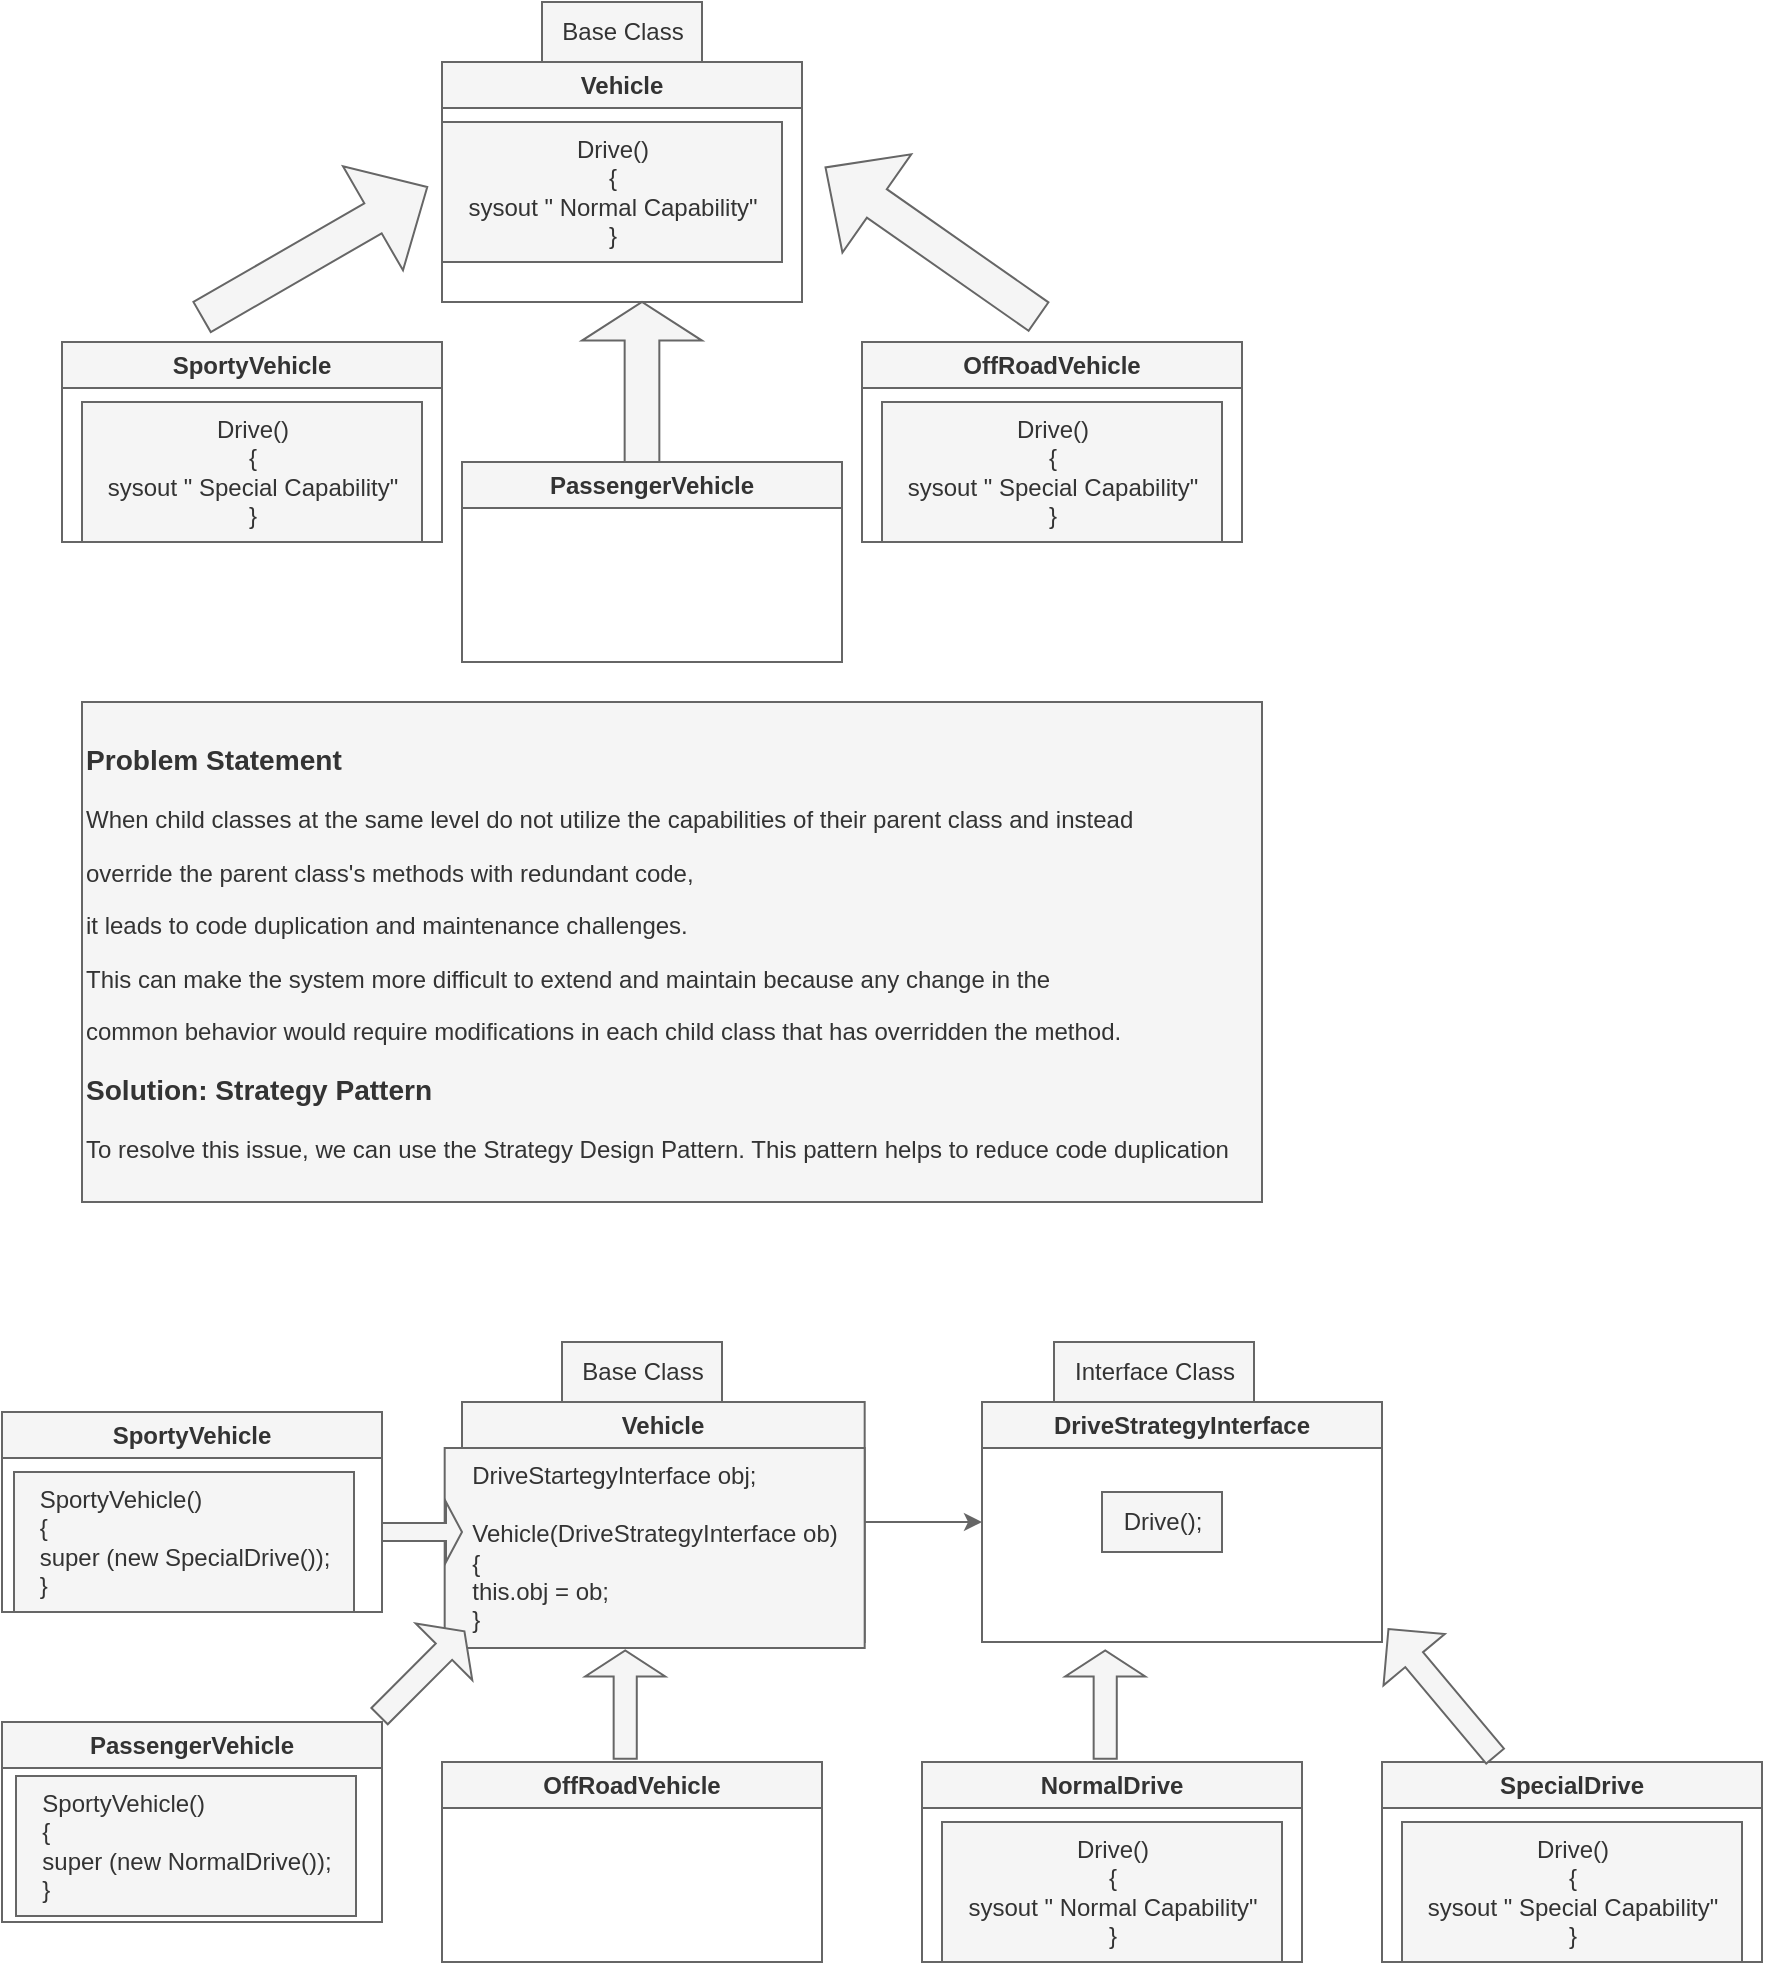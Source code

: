 <mxfile>
    <diagram id="vGlLwhx4ew_UxVJG_scc" name="Page-1">
        <mxGraphModel dx="571" dy="1527" grid="1" gridSize="10" guides="1" tooltips="1" connect="1" arrows="1" fold="1" page="1" pageScale="1" pageWidth="850" pageHeight="1100" math="0" shadow="0">
            <root>
                <mxCell id="0"/>
                <mxCell id="1" parent="0"/>
                <mxCell id="2" value="SportyVehicle" style="swimlane;whiteSpace=wrap;html=1;fillColor=#f5f5f5;fontColor=#333333;strokeColor=#666666;" vertex="1" parent="1">
                    <mxGeometry x="40" y="150" width="190" height="100" as="geometry"/>
                </mxCell>
                <mxCell id="8" value="Drive()&lt;br&gt;{&lt;br&gt;sysout &quot; Special Capability&quot;&lt;br&gt;}&lt;br&gt;" style="text;html=1;align=center;verticalAlign=middle;resizable=0;points=[];autosize=1;strokeColor=#666666;fillColor=#f5f5f5;fontColor=#333333;" vertex="1" parent="2">
                    <mxGeometry x="10" y="30" width="170" height="70" as="geometry"/>
                </mxCell>
                <mxCell id="3" value="Vehicle" style="swimlane;whiteSpace=wrap;html=1;fillColor=#f5f5f5;fontColor=#333333;strokeColor=#666666;" vertex="1" parent="1">
                    <mxGeometry x="230" y="10" width="180" height="120" as="geometry"/>
                </mxCell>
                <mxCell id="5" value="Drive()&lt;br&gt;{&lt;br&gt;sysout &quot; Normal Capability&quot;&lt;br&gt;}&lt;br&gt;" style="text;html=1;align=center;verticalAlign=middle;resizable=0;points=[];autosize=1;strokeColor=#666666;fillColor=#f5f5f5;fontColor=#333333;" vertex="1" parent="3">
                    <mxGeometry y="30" width="170" height="70" as="geometry"/>
                </mxCell>
                <mxCell id="6" value="Base Class" style="text;html=1;align=center;verticalAlign=middle;resizable=0;points=[];autosize=1;strokeColor=#666666;fillColor=#f5f5f5;fontColor=#333333;" vertex="1" parent="1">
                    <mxGeometry x="280" y="-20" width="80" height="30" as="geometry"/>
                </mxCell>
                <mxCell id="7" value="&lt;span style=&quot;color: rgba(0, 0, 0, 0); font-family: monospace; font-size: 0px; text-align: start; background-color: rgb(42, 37, 47);&quot;&gt;%3CmxGraphModel%3E%3Croot%3E%3CmxCell%20id%3D%220%22%2F%3E%3CmxCell%20id%3D%221%22%20parent%3D%220%22%2F%3E%3CmxCell%20id%3D%222%22%20value%3D%22SportyVehicle%22%20style%3D%22swimlane%3BwhiteSpace%3Dwrap%3Bhtml%3D1%3B%22%20vertex%3D%221%22%20parent%3D%221%22%3E%3CmxGeometry%20y%3D%22150%22%20width%3D%22190%22%20height%3D%22100%22%20as%3D%22geometry%22%2F%3E%3C%2FmxCell%3E%3CmxCell%20id%3D%223%22%20value%3D%22Drive()%26lt%3Bbr%26gt%3B%7B%26lt%3Bbr%26gt%3Bsysout%20%26quot%3B%20Special%20Capability%26quot%3B%26lt%3Bbr%26gt%3B%7D%26lt%3Bbr%26gt%3B%22%20style%3D%22text%3Bhtml%3D1%3Balign%3Dcenter%3BverticalAlign%3Dmiddle%3Bresizable%3D0%3Bpoints%3D%5B%5D%3Bautosize%3D1%3BstrokeColor%3Dnone%3BfillColor%3Dnone%3B%22%20vertex%3D%221%22%20parent%3D%222%22%3E%3CmxGeometry%20x%3D%2210%22%20y%3D%2230%22%20width%3D%22170%22%20height%3D%2270%22%20as%3D%22geometry%22%2F%3E%3C%2FmxCell%3E%3C%2Froot%3E%3C%2FmxGraphModel%3E&lt;/span&gt;" style="shape=singleArrow;whiteSpace=wrap;html=1;arrowWidth=0.289;arrowSize=0.241;rotation=-30;fillColor=#f5f5f5;fontColor=#333333;strokeColor=#666666;" vertex="1" parent="1">
                    <mxGeometry x="101.34" y="75" width="130" height="60" as="geometry"/>
                </mxCell>
                <mxCell id="9" value="OffRoadVehicle" style="swimlane;whiteSpace=wrap;html=1;fillColor=#f5f5f5;fontColor=#333333;strokeColor=#666666;" vertex="1" parent="1">
                    <mxGeometry x="440" y="150" width="190" height="100" as="geometry"/>
                </mxCell>
                <mxCell id="10" value="Drive()&lt;br&gt;{&lt;br&gt;sysout &quot; Special Capability&quot;&lt;br&gt;}&lt;br&gt;" style="text;html=1;align=center;verticalAlign=middle;resizable=0;points=[];autosize=1;strokeColor=#666666;fillColor=#f5f5f5;fontColor=#333333;" vertex="1" parent="9">
                    <mxGeometry x="10" y="30" width="170" height="70" as="geometry"/>
                </mxCell>
                <mxCell id="11" value="&lt;span style=&quot;color: rgba(0, 0, 0, 0); font-family: monospace; font-size: 0px; text-align: start; background-color: rgb(42, 37, 47);&quot;&gt;%3CmxGraphModel%3E%3Croot%3E%3CmxCell%20id%3D%220%22%2F%3E%3CmxCell%20id%3D%221%22%20parent%3D%220%22%2F%3E%3CmxCell%20id%3D%222%22%20value%3D%22SportyVehicle%22%20style%3D%22swimlane%3BwhiteSpace%3Dwrap%3Bhtml%3D1%3B%22%20vertex%3D%221%22%20parent%3D%221%22%3E%3CmxGeometry%20y%3D%22150%22%20width%3D%22190%22%20height%3D%22100%22%20as%3D%22geometry%22%2F%3E%3C%2FmxCell%3E%3CmxCell%20id%3D%223%22%20value%3D%22Drive()%26lt%3Bbr%26gt%3B%7B%26lt%3Bbr%26gt%3Bsysout%20%26quot%3B%20Special%20Capability%26quot%3B%26lt%3Bbr%26gt%3B%7D%26lt%3Bbr%26gt%3B%22%20style%3D%22text%3Bhtml%3D1%3Balign%3Dcenter%3BverticalAlign%3Dmiddle%3Bresizable%3D0%3Bpoints%3D%5B%5D%3Bautosize%3D1%3BstrokeColor%3Dnone%3BfillColor%3Dnone%3B%22%20vertex%3D%221%22%20parent%3D%222%22%3E%3CmxGeometry%20x%3D%2210%22%20y%3D%2230%22%20width%3D%22170%22%20height%3D%2270%22%20as%3D%22geometry%22%2F%3E%3C%2FmxCell%3E%3C%2Froot%3E%3C%2FmxGraphModel%3E&lt;/span&gt;" style="shape=singleArrow;whiteSpace=wrap;html=1;arrowWidth=0.289;arrowSize=0.241;rotation=-145;fillColor=#f5f5f5;fontColor=#333333;strokeColor=#666666;" vertex="1" parent="1">
                    <mxGeometry x="410" y="70" width="130" height="60" as="geometry"/>
                </mxCell>
                <mxCell id="12" value="PassengerVehicle" style="swimlane;whiteSpace=wrap;html=1;fillColor=#f5f5f5;fontColor=#333333;strokeColor=#666666;" vertex="1" parent="1">
                    <mxGeometry x="240" y="210" width="190" height="100" as="geometry"/>
                </mxCell>
                <mxCell id="14" value="&lt;span style=&quot;color: rgba(0, 0, 0, 0); font-family: monospace; font-size: 0px; text-align: start; background-color: rgb(42, 37, 47);&quot;&gt;%3CmxGraphModel%3E%3Croot%3E%3CmxCell%20id%3D%220%22%2F%3E%3CmxCell%20id%3D%221%22%20parent%3D%220%22%2F%3E%3CmxCell%20id%3D%222%22%20value%3D%22SportyVehicle%22%20style%3D%22swimlane%3BwhiteSpace%3Dwrap%3Bhtml%3D1%3B%22%20vertex%3D%221%22%20parent%3D%221%22%3E%3CmxGeometry%20y%3D%22150%22%20width%3D%22190%22%20height%3D%22100%22%20as%3D%22geometry%22%2F%3E%3C%2FmxCell%3E%3CmxCell%20id%3D%223%22%20value%3D%22Drive()%26lt%3Bbr%26gt%3B%7B%26lt%3Bbr%26gt%3Bsysout%20%26quot%3B%20Special%20Capability%26quot%3B%26lt%3Bbr%26gt%3B%7D%26lt%3Bbr%26gt%3B%22%20style%3D%22text%3Bhtml%3D1%3Balign%3Dcenter%3BverticalAlign%3Dmiddle%3Bresizable%3D0%3Bpoints%3D%5B%5D%3Bautosize%3D1%3BstrokeColor%3Dnone%3BfillColor%3Dnone%3B%22%20vertex%3D%221%22%20parent%3D%222%22%3E%3CmxGeometry%20x%3D%2210%22%20y%3D%2230%22%20width%3D%22170%22%20height%3D%2270%22%20as%3D%22geometry%22%2F%3E%3C%2FmxCell%3E%3C%2Froot%3E%3C%2FmxGraphModel%3E&lt;/span&gt;" style="shape=singleArrow;whiteSpace=wrap;html=1;arrowWidth=0.289;arrowSize=0.241;rotation=-90;fillColor=#f5f5f5;fontColor=#333333;strokeColor=#666666;" vertex="1" parent="1">
                    <mxGeometry x="290" y="140" width="80" height="60" as="geometry"/>
                </mxCell>
                <mxCell id="15" value="&lt;h3&gt;Problem Statement&lt;/h3&gt;&lt;p&gt;When child classes at the same level do not utilize the capabilities of their parent class and instead&amp;nbsp;&lt;/p&gt;&lt;p&gt;override the parent class's methods with redundant code,&amp;nbsp;&lt;/p&gt;&lt;p&gt;it leads to code duplication and maintenance challenges.&amp;nbsp;&lt;/p&gt;&lt;p&gt;This can make the system more difficult to extend and maintain because any change in the&amp;nbsp;&lt;/p&gt;&lt;p&gt;common behavior would require modifications in each child class that has overridden the method.&lt;/p&gt;&lt;h3&gt;Solution: Strategy Pattern&lt;/h3&gt;&lt;p&gt;To resolve this issue, we can use the Strategy Design Pattern. This pattern helps to reduce code duplication&lt;/p&gt;" style="text;html=1;align=left;verticalAlign=middle;resizable=0;points=[];autosize=1;strokeColor=#666666;fillColor=#f5f5f5;fontColor=#333333;" vertex="1" parent="1">
                    <mxGeometry x="50" y="330" width="590" height="250" as="geometry"/>
                </mxCell>
                <mxCell id="16" value="SportyVehicle" style="swimlane;whiteSpace=wrap;html=1;fillColor=#f5f5f5;fontColor=#333333;strokeColor=#666666;" vertex="1" parent="1">
                    <mxGeometry x="10" y="685" width="190" height="100" as="geometry"/>
                </mxCell>
                <mxCell id="18" value="Vehicle" style="swimlane;whiteSpace=wrap;html=1;fillColor=#f5f5f5;fontColor=#333333;strokeColor=#666666;" vertex="1" parent="1">
                    <mxGeometry x="240" y="680" width="201.34" height="120" as="geometry"/>
                </mxCell>
                <mxCell id="19" value="&lt;div style=&quot;text-align: left;&quot;&gt;&lt;span style=&quot;background-color: initial;&quot;&gt;DriveStartegyInterface obj;&lt;/span&gt;&lt;/div&gt;&lt;div style=&quot;text-align: left;&quot;&gt;&lt;br&gt;&lt;/div&gt;&lt;div style=&quot;text-align: left;&quot;&gt;&lt;span style=&quot;background-color: initial;&quot;&gt;Vehicle(DriveStrategyInterface ob)&lt;/span&gt;&lt;/div&gt;&lt;div style=&quot;text-align: left;&quot;&gt;&lt;span style=&quot;background-color: initial;&quot;&gt;{&lt;/span&gt;&lt;/div&gt;&lt;div style=&quot;text-align: left;&quot;&gt;&lt;span style=&quot;background-color: initial;&quot;&gt;this.obj = ob;&lt;/span&gt;&lt;/div&gt;&lt;div style=&quot;text-align: left;&quot;&gt;&lt;span style=&quot;background-color: initial;&quot;&gt;}&lt;/span&gt;&lt;/div&gt;" style="text;html=1;align=center;verticalAlign=middle;resizable=0;points=[];autosize=1;strokeColor=#666666;fillColor=#f5f5f5;fontColor=#333333;" vertex="1" parent="18">
                    <mxGeometry x="-8.66" y="23" width="210" height="100" as="geometry"/>
                </mxCell>
                <mxCell id="20" value="Base Class" style="text;html=1;align=center;verticalAlign=middle;resizable=0;points=[];autosize=1;strokeColor=#666666;fillColor=#f5f5f5;fontColor=#333333;" vertex="1" parent="1">
                    <mxGeometry x="290" y="650" width="80" height="30" as="geometry"/>
                </mxCell>
                <mxCell id="22" value="OffRoadVehicle" style="swimlane;whiteSpace=wrap;html=1;fillColor=#f5f5f5;fontColor=#333333;strokeColor=#666666;" vertex="1" parent="1">
                    <mxGeometry x="230" y="860" width="190" height="100" as="geometry"/>
                </mxCell>
                <mxCell id="24" value="&lt;span style=&quot;color: rgba(0, 0, 0, 0); font-family: monospace; font-size: 0px; text-align: start; background-color: rgb(42, 37, 47);&quot;&gt;%3CmxGraphModel%3E%3Croot%3E%3CmxCell%20id%3D%220%22%2F%3E%3CmxCell%20id%3D%221%22%20parent%3D%220%22%2F%3E%3CmxCell%20id%3D%222%22%20value%3D%22SportyVehicle%22%20style%3D%22swimlane%3BwhiteSpace%3Dwrap%3Bhtml%3D1%3B%22%20vertex%3D%221%22%20parent%3D%221%22%3E%3CmxGeometry%20y%3D%22150%22%20width%3D%22190%22%20height%3D%22100%22%20as%3D%22geometry%22%2F%3E%3C%2FmxCell%3E%3CmxCell%20id%3D%223%22%20value%3D%22Drive()%26lt%3Bbr%26gt%3B%7B%26lt%3Bbr%26gt%3Bsysout%20%26quot%3B%20Special%20Capability%26quot%3B%26lt%3Bbr%26gt%3B%7D%26lt%3Bbr%26gt%3B%22%20style%3D%22text%3Bhtml%3D1%3Balign%3Dcenter%3BverticalAlign%3Dmiddle%3Bresizable%3D0%3Bpoints%3D%5B%5D%3Bautosize%3D1%3BstrokeColor%3Dnone%3BfillColor%3Dnone%3B%22%20vertex%3D%221%22%20parent%3D%222%22%3E%3CmxGeometry%20x%3D%2210%22%20y%3D%2230%22%20width%3D%22170%22%20height%3D%2270%22%20as%3D%22geometry%22%2F%3E%3C%2FmxCell%3E%3C%2Froot%3E%3C%2FmxGraphModel%3E&lt;/span&gt;" style="shape=singleArrow;whiteSpace=wrap;html=1;arrowWidth=0.289;arrowSize=0.241;rotation=-90;fillColor=#f5f5f5;fontColor=#333333;strokeColor=#666666;" vertex="1" parent="1">
                    <mxGeometry x="294.49" y="811.28" width="54.24" height="40" as="geometry"/>
                </mxCell>
                <mxCell id="25" value="PassengerVehicle" style="swimlane;whiteSpace=wrap;html=1;fillColor=#f5f5f5;fontColor=#333333;strokeColor=#666666;" vertex="1" parent="1">
                    <mxGeometry x="10" y="840" width="190" height="100" as="geometry"/>
                </mxCell>
                <mxCell id="26" value="&lt;span style=&quot;color: rgba(0, 0, 0, 0); font-family: monospace; font-size: 0px; text-align: start; background-color: rgb(42, 37, 47);&quot;&gt;%3CmxGraphModel%3E%3Croot%3E%3CmxCell%20id%3D%220%22%2F%3E%3CmxCell%20id%3D%221%22%20parent%3D%220%22%2F%3E%3CmxCell%20id%3D%222%22%20value%3D%22SportyVehicle%22%20style%3D%22swimlane%3BwhiteSpace%3Dwrap%3Bhtml%3D1%3B%22%20vertex%3D%221%22%20parent%3D%221%22%3E%3CmxGeometry%20y%3D%22150%22%20width%3D%22190%22%20height%3D%22100%22%20as%3D%22geometry%22%2F%3E%3C%2FmxCell%3E%3CmxCell%20id%3D%223%22%20value%3D%22Drive()%26lt%3Bbr%26gt%3B%7B%26lt%3Bbr%26gt%3Bsysout%20%26quot%3B%20Special%20Capability%26quot%3B%26lt%3Bbr%26gt%3B%7D%26lt%3Bbr%26gt%3B%22%20style%3D%22text%3Bhtml%3D1%3Balign%3Dcenter%3BverticalAlign%3Dmiddle%3Bresizable%3D0%3Bpoints%3D%5B%5D%3Bautosize%3D1%3BstrokeColor%3Dnone%3BfillColor%3Dnone%3B%22%20vertex%3D%221%22%20parent%3D%222%22%3E%3CmxGeometry%20x%3D%2210%22%20y%3D%2230%22%20width%3D%22170%22%20height%3D%2270%22%20as%3D%22geometry%22%2F%3E%3C%2FmxCell%3E%3C%2Froot%3E%3C%2FmxGraphModel%3E&lt;/span&gt;" style="shape=singleArrow;whiteSpace=wrap;html=1;arrowWidth=0.289;arrowSize=0.241;rotation=-45;fillColor=#f5f5f5;fontColor=#333333;strokeColor=#666666;" vertex="1" parent="1">
                    <mxGeometry x="190" y="795.86" width="60" height="40" as="geometry"/>
                </mxCell>
                <mxCell id="31" value="" style="shape=singleArrow;whiteSpace=wrap;html=1;fillColor=#f5f5f5;fontColor=#333333;strokeColor=#666666;" vertex="1" parent="1">
                    <mxGeometry x="200" y="730" width="40" height="30" as="geometry"/>
                </mxCell>
                <mxCell id="32" value="" style="endArrow=classic;html=1;exitX=1;exitY=0.5;exitDx=0;exitDy=0;fillColor=#f5f5f5;strokeColor=#666666;" edge="1" parent="1" source="18">
                    <mxGeometry width="50" height="50" relative="1" as="geometry">
                        <mxPoint x="250" y="820" as="sourcePoint"/>
                        <mxPoint x="500" y="740" as="targetPoint"/>
                    </mxGeometry>
                </mxCell>
                <mxCell id="33" value="DriveStrategyInterface" style="swimlane;whiteSpace=wrap;html=1;startSize=23;fillColor=#f5f5f5;fontColor=#333333;strokeColor=#666666;" vertex="1" parent="1">
                    <mxGeometry x="500" y="680" width="200" height="120" as="geometry"/>
                </mxCell>
                <mxCell id="34" value="Drive();" style="text;html=1;align=center;verticalAlign=middle;resizable=0;points=[];autosize=1;strokeColor=#666666;fillColor=#f5f5f5;fontColor=#333333;" vertex="1" parent="1">
                    <mxGeometry x="560" y="725" width="60" height="30" as="geometry"/>
                </mxCell>
                <mxCell id="35" value="NormalDrive" style="swimlane;whiteSpace=wrap;html=1;fillColor=#f5f5f5;fontColor=#333333;strokeColor=#666666;" vertex="1" parent="1">
                    <mxGeometry x="470" y="860" width="190" height="100" as="geometry"/>
                </mxCell>
                <mxCell id="36" value="Drive()&lt;br&gt;{&lt;br&gt;sysout &quot; Normal Capability&quot;&lt;br&gt;}" style="text;html=1;align=center;verticalAlign=middle;resizable=0;points=[];autosize=1;strokeColor=#666666;fillColor=#f5f5f5;fontColor=#333333;" vertex="1" parent="35">
                    <mxGeometry x="10" y="30" width="170" height="70" as="geometry"/>
                </mxCell>
                <mxCell id="37" value="&lt;span style=&quot;color: rgba(0, 0, 0, 0); font-family: monospace; font-size: 0px; text-align: start; background-color: rgb(42, 37, 47);&quot;&gt;%3CmxGraphModel%3E%3Croot%3E%3CmxCell%20id%3D%220%22%2F%3E%3CmxCell%20id%3D%221%22%20parent%3D%220%22%2F%3E%3CmxCell%20id%3D%222%22%20value%3D%22SportyVehicle%22%20style%3D%22swimlane%3BwhiteSpace%3Dwrap%3Bhtml%3D1%3B%22%20vertex%3D%221%22%20parent%3D%221%22%3E%3CmxGeometry%20y%3D%22150%22%20width%3D%22190%22%20height%3D%22100%22%20as%3D%22geometry%22%2F%3E%3C%2FmxCell%3E%3CmxCell%20id%3D%223%22%20value%3D%22Drive()%26lt%3Bbr%26gt%3B%7B%26lt%3Bbr%26gt%3Bsysout%20%26quot%3B%20Special%20Capability%26quot%3B%26lt%3Bbr%26gt%3B%7D%26lt%3Bbr%26gt%3B%22%20style%3D%22text%3Bhtml%3D1%3Balign%3Dcenter%3BverticalAlign%3Dmiddle%3Bresizable%3D0%3Bpoints%3D%5B%5D%3Bautosize%3D1%3BstrokeColor%3Dnone%3BfillColor%3Dnone%3B%22%20vertex%3D%221%22%20parent%3D%222%22%3E%3CmxGeometry%20x%3D%2210%22%20y%3D%2230%22%20width%3D%22170%22%20height%3D%2270%22%20as%3D%22geometry%22%2F%3E%3C%2FmxCell%3E%3C%2Froot%3E%3C%2FmxGraphModel%3E&lt;/span&gt;" style="shape=singleArrow;whiteSpace=wrap;html=1;arrowWidth=0.289;arrowSize=0.241;rotation=-90;fillColor=#f5f5f5;fontColor=#333333;strokeColor=#666666;" vertex="1" parent="1">
                    <mxGeometry x="534.49" y="811.28" width="54.24" height="40" as="geometry"/>
                </mxCell>
                <mxCell id="38" value="SpecialDrive" style="swimlane;whiteSpace=wrap;html=1;fillColor=#f5f5f5;fontColor=#333333;strokeColor=#666666;" vertex="1" parent="1">
                    <mxGeometry x="700" y="860" width="190" height="100" as="geometry"/>
                </mxCell>
                <mxCell id="39" value="Drive()&lt;br&gt;{&lt;br&gt;sysout &quot; Special Capability&quot;&lt;br&gt;}" style="text;html=1;align=center;verticalAlign=middle;resizable=0;points=[];autosize=1;strokeColor=#666666;fillColor=#f5f5f5;fontColor=#333333;" vertex="1" parent="38">
                    <mxGeometry x="10" y="30" width="170" height="70" as="geometry"/>
                </mxCell>
                <mxCell id="40" value="&lt;span style=&quot;color: rgba(0, 0, 0, 0); font-family: monospace; font-size: 0px; text-align: start; background-color: rgb(42, 37, 47);&quot;&gt;%3CmxGraphModel%3E%3Croot%3E%3CmxCell%20id%3D%220%22%2F%3E%3CmxCell%20id%3D%221%22%20parent%3D%220%22%2F%3E%3CmxCell%20id%3D%222%22%20value%3D%22SportyVehicle%22%20style%3D%22swimlane%3BwhiteSpace%3Dwrap%3Bhtml%3D1%3B%22%20vertex%3D%221%22%20parent%3D%221%22%3E%3CmxGeometry%20y%3D%22150%22%20width%3D%22190%22%20height%3D%22100%22%20as%3D%22geometry%22%2F%3E%3C%2FmxCell%3E%3CmxCell%20id%3D%223%22%20value%3D%22Drive()%26lt%3Bbr%26gt%3B%7B%26lt%3Bbr%26gt%3Bsysout%20%26quot%3B%20Special%20Capability%26quot%3B%26lt%3Bbr%26gt%3B%7D%26lt%3Bbr%26gt%3B%22%20style%3D%22text%3Bhtml%3D1%3Balign%3Dcenter%3BverticalAlign%3Dmiddle%3Bresizable%3D0%3Bpoints%3D%5B%5D%3Bautosize%3D1%3BstrokeColor%3Dnone%3BfillColor%3Dnone%3B%22%20vertex%3D%221%22%20parent%3D%222%22%3E%3CmxGeometry%20x%3D%2210%22%20y%3D%2230%22%20width%3D%22170%22%20height%3D%2270%22%20as%3D%22geometry%22%2F%3E%3C%2FmxCell%3E%3C%2Froot%3E%3C%2FmxGraphModel%3E&lt;/span&gt;" style="shape=singleArrow;whiteSpace=wrap;html=1;arrowWidth=0.289;arrowSize=0.241;rotation=-130;fillColor=#f5f5f5;fontColor=#333333;strokeColor=#666666;" vertex="1" parent="1">
                    <mxGeometry x="688.41" y="805.28" width="82.95" height="40" as="geometry"/>
                </mxCell>
                <mxCell id="42" value="Interface Class" style="text;html=1;align=center;verticalAlign=middle;resizable=0;points=[];autosize=1;strokeColor=#666666;fillColor=#f5f5f5;fontColor=#333333;" vertex="1" parent="1">
                    <mxGeometry x="536" y="650" width="100" height="30" as="geometry"/>
                </mxCell>
                <mxCell id="43" value="&lt;div style=&quot;text-align: left;&quot;&gt;&lt;span style=&quot;background-color: initial;&quot;&gt;SportyVehicle()&lt;/span&gt;&lt;/div&gt;&lt;div style=&quot;text-align: left;&quot;&gt;&lt;span style=&quot;background-color: initial;&quot;&gt;{&lt;/span&gt;&lt;/div&gt;&lt;div style=&quot;text-align: left;&quot;&gt;&lt;span style=&quot;background-color: initial;&quot;&gt;super (new SpecialDrive());&lt;/span&gt;&lt;/div&gt;&lt;div style=&quot;text-align: left;&quot;&gt;&lt;span style=&quot;background-color: initial;&quot;&gt;}&lt;/span&gt;&lt;/div&gt;" style="text;html=1;align=center;verticalAlign=middle;resizable=0;points=[];autosize=1;strokeColor=#666666;fillColor=#f5f5f5;fontColor=#333333;" vertex="1" parent="1">
                    <mxGeometry x="16" y="715" width="170" height="70" as="geometry"/>
                </mxCell>
                <mxCell id="44" value="&lt;div style=&quot;text-align: left;&quot;&gt;&lt;span style=&quot;background-color: initial;&quot;&gt;SportyVehicle()&lt;/span&gt;&lt;/div&gt;&lt;div style=&quot;text-align: left;&quot;&gt;&lt;span style=&quot;background-color: initial;&quot;&gt;{&lt;/span&gt;&lt;/div&gt;&lt;div style=&quot;text-align: left;&quot;&gt;&lt;span style=&quot;background-color: initial;&quot;&gt;super (new NormalDrive());&lt;/span&gt;&lt;/div&gt;&lt;div style=&quot;text-align: left;&quot;&gt;&lt;span style=&quot;background-color: initial;&quot;&gt;}&lt;/span&gt;&lt;/div&gt;" style="text;html=1;align=center;verticalAlign=middle;resizable=0;points=[];autosize=1;strokeColor=#666666;fillColor=#f5f5f5;fontColor=#333333;" vertex="1" parent="1">
                    <mxGeometry x="17" y="867" width="170" height="70" as="geometry"/>
                </mxCell>
            </root>
        </mxGraphModel>
    </diagram>
</mxfile>